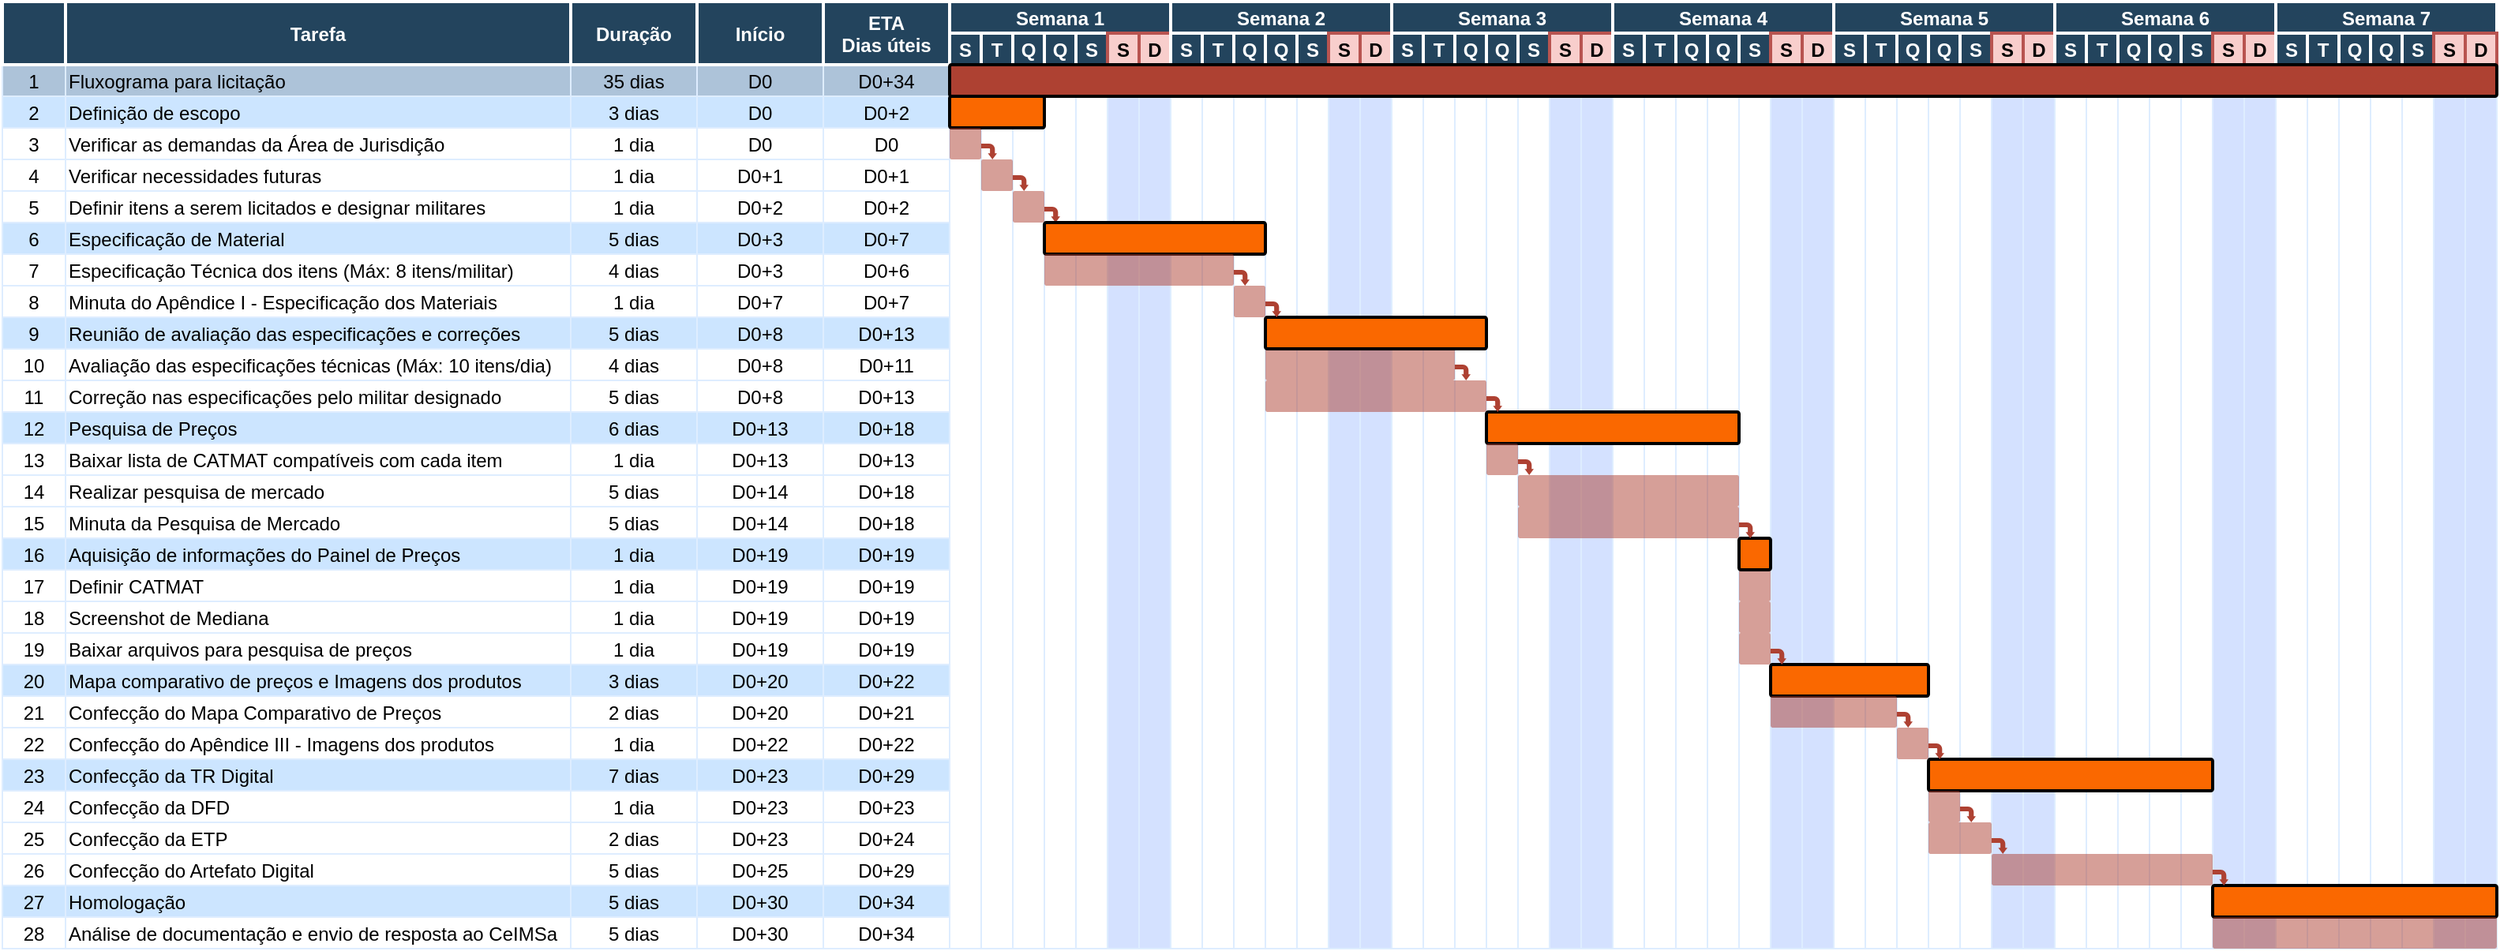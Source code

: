 <mxfile version="24.6.4" type="github">
  <diagram name="Page-1" id="8378b5f6-a2b2-b727-a746-972ab9d02e00">
    <mxGraphModel dx="954" dy="594" grid="1" gridSize="10" guides="1" tooltips="1" connect="0" arrows="1" fold="1" page="1" pageScale="1.5" pageWidth="1169" pageHeight="827" background="none" math="0" shadow="0">
      <root>
        <mxCell id="0" />
        <mxCell id="1" parent="0" />
        <mxCell id="63" value="1" style="strokeColor=#DEEDFF;fillColor=#ADC3D9" parent="1" vertex="1">
          <mxGeometry x="86.5" y="380" width="40" height="20" as="geometry" />
        </mxCell>
        <mxCell id="64" value="Fluxograma para licitação" style="align=left;strokeColor=#DEEDFF;fillColor=#ADC3D9" parent="1" vertex="1">
          <mxGeometry x="126.5" y="380" width="320" height="20" as="geometry" />
        </mxCell>
        <mxCell id="65" value="35 dias" style="strokeColor=#DEEDFF;fillColor=#ADC3D9" parent="1" vertex="1">
          <mxGeometry x="446.5" y="380" width="80.0" height="20" as="geometry" />
        </mxCell>
        <mxCell id="66" value="D0" style="strokeColor=#DEEDFF;fillColor=#ADC3D9" parent="1" vertex="1">
          <mxGeometry x="526.5" y="380" width="80.0" height="20" as="geometry" />
        </mxCell>
        <mxCell id="67" value="D0+34" style="strokeColor=#DEEDFF;fillColor=#ADC3D9" parent="1" vertex="1">
          <mxGeometry x="606.5" y="380.0" width="80.0" height="20" as="geometry" />
        </mxCell>
        <mxCell id="68" value="" style="strokeColor=#DEEDFF;rotation=0;" parent="1" vertex="1">
          <mxGeometry x="686.5" y="380.0" width="20" height="560" as="geometry" />
        </mxCell>
        <mxCell id="69" value="2" style="strokeColor=#DEEDFF;fillColor=#CCE5FF" parent="1" vertex="1">
          <mxGeometry x="86.5" y="400.0" width="40" height="20" as="geometry" />
        </mxCell>
        <mxCell id="70" value="Definição de escopo" style="align=left;strokeColor=#DEEDFF;fillColor=#CCE5FF" parent="1" vertex="1">
          <mxGeometry x="126.5" y="400.0" width="320.0" height="20" as="geometry" />
        </mxCell>
        <mxCell id="71" value="3 dias" style="strokeColor=#DEEDFF;fillColor=#CCE5FF" parent="1" vertex="1">
          <mxGeometry x="446.5" y="400.0" width="80.0" height="20" as="geometry" />
        </mxCell>
        <mxCell id="72" value="D0" style="strokeColor=#DEEDFF;fillColor=#CCE5FF" parent="1" vertex="1">
          <mxGeometry x="526.5" y="400.0" width="80.0" height="20" as="geometry" />
        </mxCell>
        <mxCell id="73" value="D0+2" style="strokeColor=#DEEDFF;fillColor=#CCE5FF" parent="1" vertex="1">
          <mxGeometry x="606.5" y="400.0" width="80.0" height="20" as="geometry" />
        </mxCell>
        <mxCell id="74" value="3" style="strokeColor=#DEEDFF" parent="1" vertex="1">
          <mxGeometry x="86.5" y="420.0" width="40" height="20" as="geometry" />
        </mxCell>
        <mxCell id="75" value="Verificar as demandas da Área de Jurisdição " style="align=left;strokeColor=#DEEDFF" parent="1" vertex="1">
          <mxGeometry x="126.5" y="420.0" width="320.0" height="20.0" as="geometry" />
        </mxCell>
        <mxCell id="76" value="1 dia" style="strokeColor=#DEEDFF" parent="1" vertex="1">
          <mxGeometry x="446.5" y="420.0" width="80.0" height="20" as="geometry" />
        </mxCell>
        <mxCell id="77" value="&#xa;D0&#xa;" style="strokeColor=#DEEDFF" parent="1" vertex="1">
          <mxGeometry x="526.5" y="420.0" width="80.0" height="20" as="geometry" />
        </mxCell>
        <mxCell id="78" value="D0" style="strokeColor=#DEEDFF" parent="1" vertex="1">
          <mxGeometry x="606.5" y="420" width="80.0" height="20" as="geometry" />
        </mxCell>
        <mxCell id="79" value="4" style="strokeColor=#DEEDFF" parent="1" vertex="1">
          <mxGeometry x="86.5" y="440.0" width="40" height="20" as="geometry" />
        </mxCell>
        <mxCell id="80" value="Verificar necessidades futuras" style="align=left;strokeColor=#DEEDFF" parent="1" vertex="1">
          <mxGeometry x="126.5" y="440.0" width="320" height="20" as="geometry" />
        </mxCell>
        <mxCell id="81" value="1 dia" style="strokeColor=#DEEDFF" parent="1" vertex="1">
          <mxGeometry x="446.5" y="440.0" width="80.0" height="20" as="geometry" />
        </mxCell>
        <mxCell id="82" value="D0+1" style="strokeColor=#DEEDFF" parent="1" vertex="1">
          <mxGeometry x="526.5" y="440.0" width="80.0" height="20" as="geometry" />
        </mxCell>
        <mxCell id="83" value="D0+1" style="strokeColor=#DEEDFF" parent="1" vertex="1">
          <mxGeometry x="606.5" y="440.0" width="80.0" height="20" as="geometry" />
        </mxCell>
        <mxCell id="84" value="5" style="strokeColor=#DEEDFF" parent="1" vertex="1">
          <mxGeometry x="86.5" y="460.0" width="40" height="20" as="geometry" />
        </mxCell>
        <mxCell id="85" value="Definir itens a serem licitados e designar militares" style="align=left;strokeColor=#DEEDFF" parent="1" vertex="1">
          <mxGeometry x="126.5" y="460.0" width="320.0" height="20" as="geometry" />
        </mxCell>
        <mxCell id="86" value="1 dia" style="strokeColor=#DEEDFF" parent="1" vertex="1">
          <mxGeometry x="446.5" y="460.0" width="80.0" height="20" as="geometry" />
        </mxCell>
        <mxCell id="87" value="D0+2" style="strokeColor=#DEEDFF" parent="1" vertex="1">
          <mxGeometry x="526.5" y="460.0" width="80.0" height="20" as="geometry" />
        </mxCell>
        <mxCell id="88" value="D0+2" style="strokeColor=#DEEDFF" parent="1" vertex="1">
          <mxGeometry x="606.5" y="460.0" width="80.0" height="20" as="geometry" />
        </mxCell>
        <mxCell id="89" value="6" style="strokeColor=#DEEDFF;fillColor=#CCE5FF;" parent="1" vertex="1">
          <mxGeometry x="86.5" y="480.0" width="40" height="20" as="geometry" />
        </mxCell>
        <mxCell id="90" value="Especificação de Material" style="align=left;strokeColor=#DEEDFF;fillColor=#CCE5FF;" parent="1" vertex="1">
          <mxGeometry x="126.5" y="480.0" width="320.0" height="20" as="geometry" />
        </mxCell>
        <mxCell id="91" value="5 dias" style="strokeColor=#DEEDFF;fillColor=#CCE5FF;" parent="1" vertex="1">
          <mxGeometry x="446.5" y="480.0" width="80.0" height="20" as="geometry" />
        </mxCell>
        <mxCell id="92" value="D0+3" style="strokeColor=#DEEDFF;fillColor=#CCE5FF;" parent="1" vertex="1">
          <mxGeometry x="526.5" y="480.0" width="80.0" height="20" as="geometry" />
        </mxCell>
        <mxCell id="93" value="D0+7" style="strokeColor=#DEEDFF;fillColor=#CCE5FF;" parent="1" vertex="1">
          <mxGeometry x="606.5" y="480.0" width="80.0" height="20" as="geometry" />
        </mxCell>
        <mxCell id="94" value="7" style="strokeColor=#DEEDFF" parent="1" vertex="1">
          <mxGeometry x="86.5" y="500.0" width="40" height="20" as="geometry" />
        </mxCell>
        <mxCell id="95" value="Especificação Técnica dos itens (Máx: 8 itens/militar)" style="align=left;strokeColor=#DEEDFF" parent="1" vertex="1">
          <mxGeometry x="126.5" y="500.0" width="320.0" height="20" as="geometry" />
        </mxCell>
        <mxCell id="96" value="4 dias" style="strokeColor=#DEEDFF" parent="1" vertex="1">
          <mxGeometry x="446.5" y="500.0" width="80.0" height="20" as="geometry" />
        </mxCell>
        <mxCell id="97" value="D0+3" style="strokeColor=#DEEDFF" parent="1" vertex="1">
          <mxGeometry x="526.5" y="500.0" width="80.0" height="20" as="geometry" />
        </mxCell>
        <mxCell id="98" value="D0+6" style="strokeColor=#DEEDFF" parent="1" vertex="1">
          <mxGeometry x="606.5" y="500.0" width="80.0" height="20" as="geometry" />
        </mxCell>
        <mxCell id="99" value="8" style="strokeColor=#DEEDFF" parent="1" vertex="1">
          <mxGeometry x="86.5" y="520.0" width="40" height="20" as="geometry" />
        </mxCell>
        <mxCell id="100" value="Minuta do Apêndice I - Especificação dos Materiais" style="align=left;strokeColor=#DEEDFF" parent="1" vertex="1">
          <mxGeometry x="126.5" y="520.0" width="320.0" height="20" as="geometry" />
        </mxCell>
        <mxCell id="101" value="1 dia" style="strokeColor=#DEEDFF" parent="1" vertex="1">
          <mxGeometry x="446.5" y="520.0" width="80.0" height="20" as="geometry" />
        </mxCell>
        <mxCell id="102" value="D0+7" style="strokeColor=#DEEDFF" parent="1" vertex="1">
          <mxGeometry x="526.5" y="520.0" width="80.0" height="20" as="geometry" />
        </mxCell>
        <mxCell id="103" value="D0+7" style="strokeColor=#DEEDFF" parent="1" vertex="1">
          <mxGeometry x="606.5" y="520.0" width="80.0" height="20" as="geometry" />
        </mxCell>
        <mxCell id="104" value="9" style="strokeColor=#DEEDFF;fillColor=#CCE5FF" parent="1" vertex="1">
          <mxGeometry x="86.5" y="540.0" width="40" height="20" as="geometry" />
        </mxCell>
        <mxCell id="105" value="Reunião de avaliação das especificações e correções" style="align=left;strokeColor=#DEEDFF;fillColor=#CCE5FF" parent="1" vertex="1">
          <mxGeometry x="126.5" y="540.0" width="320.0" height="20.0" as="geometry" />
        </mxCell>
        <mxCell id="106" value="5 dias" style="strokeColor=#DEEDFF;fillColor=#CCE5FF" parent="1" vertex="1">
          <mxGeometry x="446.5" y="540.0" width="80.0" height="20" as="geometry" />
        </mxCell>
        <mxCell id="107" value="D0+8" style="strokeColor=#DEEDFF;fillColor=#CCE5FF" parent="1" vertex="1">
          <mxGeometry x="526.5" y="540.0" width="80.0" height="20" as="geometry" />
        </mxCell>
        <mxCell id="108" value="D0+13" style="strokeColor=#DEEDFF;fillColor=#CCE5FF" parent="1" vertex="1">
          <mxGeometry x="606.5" y="540.0" width="80.0" height="20" as="geometry" />
        </mxCell>
        <mxCell id="109" value="10" style="strokeColor=#DEEDFF" parent="1" vertex="1">
          <mxGeometry x="86.5" y="560.0" width="40" height="20" as="geometry" />
        </mxCell>
        <mxCell id="110" value="Avaliação das especificações técnicas (Máx: 10 itens/dia)" style="align=left;strokeColor=#DEEDFF" parent="1" vertex="1">
          <mxGeometry x="126.5" y="560.0" width="320.0" height="20" as="geometry" />
        </mxCell>
        <mxCell id="111" value="4 dias" style="strokeColor=#DEEDFF" parent="1" vertex="1">
          <mxGeometry x="446.5" y="560.0" width="80.0" height="20" as="geometry" />
        </mxCell>
        <mxCell id="112" value="D0+8" style="strokeColor=#DEEDFF" parent="1" vertex="1">
          <mxGeometry x="526.5" y="560.0" width="80.0" height="20" as="geometry" />
        </mxCell>
        <mxCell id="113" value="D0+11" style="strokeColor=#DEEDFF" parent="1" vertex="1">
          <mxGeometry x="606.5" y="560.0" width="80.0" height="20" as="geometry" />
        </mxCell>
        <mxCell id="114" value="11" style="strokeColor=#DEEDFF" parent="1" vertex="1">
          <mxGeometry x="86.5" y="580.0" width="40" height="20" as="geometry" />
        </mxCell>
        <mxCell id="115" value="Correção nas especificações pelo militar designado" style="align=left;strokeColor=#DEEDFF" parent="1" vertex="1">
          <mxGeometry x="126.5" y="580.0" width="320.0" height="20" as="geometry" />
        </mxCell>
        <mxCell id="116" value="5 dias" style="strokeColor=#DEEDFF" parent="1" vertex="1">
          <mxGeometry x="446.5" y="580.0" width="80.0" height="20" as="geometry" />
        </mxCell>
        <mxCell id="117" value="D0+8" style="strokeColor=#DEEDFF" parent="1" vertex="1">
          <mxGeometry x="526.5" y="580.0" width="80.0" height="20" as="geometry" />
        </mxCell>
        <mxCell id="118" value="D0+13" style="strokeColor=#DEEDFF" parent="1" vertex="1">
          <mxGeometry x="606.5" y="580.0" width="80.0" height="20" as="geometry" />
        </mxCell>
        <mxCell id="119" value="12" style="strokeColor=#DEEDFF;fillColor=#CCE5FF;" parent="1" vertex="1">
          <mxGeometry x="86.5" y="600.0" width="40" height="20" as="geometry" />
        </mxCell>
        <mxCell id="120" value="Pesquisa de Preços" style="align=left;strokeColor=#DEEDFF;fillColor=#CCE5FF;" parent="1" vertex="1">
          <mxGeometry x="126.5" y="600.0" width="320" height="20" as="geometry" />
        </mxCell>
        <mxCell id="121" value="6 dias" style="strokeColor=#DEEDFF;fillColor=#CCE5FF;" parent="1" vertex="1">
          <mxGeometry x="446.5" y="600.0" width="80.0" height="20" as="geometry" />
        </mxCell>
        <mxCell id="122" value="D0+13" style="strokeColor=#DEEDFF;fillColor=#CCE5FF;" parent="1" vertex="1">
          <mxGeometry x="526.5" y="600.0" width="80.0" height="20" as="geometry" />
        </mxCell>
        <mxCell id="123" value="D0+18" style="strokeColor=#DEEDFF;fillColor=#CCE5FF;" parent="1" vertex="1">
          <mxGeometry x="606.5" y="600.0" width="80.0" height="20" as="geometry" />
        </mxCell>
        <mxCell id="124" value="13" style="strokeColor=#DEEDFF" parent="1" vertex="1">
          <mxGeometry x="86.5" y="620.0" width="40" height="20" as="geometry" />
        </mxCell>
        <mxCell id="125" value="Baixar lista de CATMAT compatíveis com cada item" style="align=left;strokeColor=#DEEDFF" parent="1" vertex="1">
          <mxGeometry x="126.5" y="620.0" width="320" height="20" as="geometry" />
        </mxCell>
        <mxCell id="126" value="1 dia" style="strokeColor=#DEEDFF" parent="1" vertex="1">
          <mxGeometry x="446.5" y="620.0" width="80.0" height="20" as="geometry" />
        </mxCell>
        <mxCell id="127" value="D0+13" style="strokeColor=#DEEDFF" parent="1" vertex="1">
          <mxGeometry x="526.5" y="620.0" width="80.0" height="20" as="geometry" />
        </mxCell>
        <mxCell id="128" value="D0+13" style="strokeColor=#DEEDFF" parent="1" vertex="1">
          <mxGeometry x="606.5" y="620.0" width="80.0" height="20" as="geometry" />
        </mxCell>
        <mxCell id="129" value="14" style="strokeColor=#DEEDFF" parent="1" vertex="1">
          <mxGeometry x="86.5" y="640.0" width="40" height="20" as="geometry" />
        </mxCell>
        <mxCell id="130" value="Realizar pesquisa de mercado" style="align=left;strokeColor=#DEEDFF" parent="1" vertex="1">
          <mxGeometry x="126.5" y="640.0" width="320.0" height="20" as="geometry" />
        </mxCell>
        <mxCell id="131" value="5 dias" style="strokeColor=#DEEDFF" parent="1" vertex="1">
          <mxGeometry x="446.5" y="640.0" width="80.0" height="20" as="geometry" />
        </mxCell>
        <mxCell id="132" value="D0+14" style="strokeColor=#DEEDFF" parent="1" vertex="1">
          <mxGeometry x="526.5" y="640.0" width="80.0" height="20" as="geometry" />
        </mxCell>
        <mxCell id="133" value="D0+18" style="strokeColor=#DEEDFF" parent="1" vertex="1">
          <mxGeometry x="606.5" y="640.0" width="80.0" height="20" as="geometry" />
        </mxCell>
        <mxCell id="134" value="15" style="strokeColor=#DEEDFF;fillColor=#FFFFFF" parent="1" vertex="1">
          <mxGeometry x="86.5" y="660.0" width="40" height="20" as="geometry" />
        </mxCell>
        <mxCell id="135" value="Minuta da Pesquisa de Mercado" style="align=left;strokeColor=#DEEDFF;fillColor=#FFFFFF" parent="1" vertex="1">
          <mxGeometry x="126.5" y="660.0" width="320.0" height="20" as="geometry" />
        </mxCell>
        <mxCell id="136" value="5 dias" style="strokeColor=#DEEDFF;fillColor=#FFFFFF" parent="1" vertex="1">
          <mxGeometry x="446.5" y="660.0" width="80.0" height="20" as="geometry" />
        </mxCell>
        <mxCell id="137" value="D0+14" style="strokeColor=#DEEDFF;fillColor=#FFFFFF" parent="1" vertex="1">
          <mxGeometry x="526.5" y="660.0" width="80.0" height="20" as="geometry" />
        </mxCell>
        <mxCell id="138" value="D0+18" style="strokeColor=#DEEDFF;fillColor=#FFFFFF" parent="1" vertex="1">
          <mxGeometry x="606.5" y="660.0" width="80.0" height="20" as="geometry" />
        </mxCell>
        <mxCell id="139" value="16" style="strokeColor=#DEEDFF;fillColor=#CCE5FF" parent="1" vertex="1">
          <mxGeometry x="86.5" y="680.0" width="40" height="20" as="geometry" />
        </mxCell>
        <mxCell id="140" value="Aquisição de informações do Painel de Preços" style="align=left;strokeColor=#DEEDFF;fillColor=#CCE5FF" parent="1" vertex="1">
          <mxGeometry x="126.5" y="680.0" width="320.0" height="20" as="geometry" />
        </mxCell>
        <mxCell id="141" value="1 dia" style="strokeColor=#DEEDFF;fillColor=#CCE5FF" parent="1" vertex="1">
          <mxGeometry x="446.5" y="680.0" width="80.0" height="20" as="geometry" />
        </mxCell>
        <mxCell id="142" value="D0+19" style="strokeColor=#DEEDFF;fillColor=#CCE5FF" parent="1" vertex="1">
          <mxGeometry x="526.5" y="680.0" width="80.0" height="20" as="geometry" />
        </mxCell>
        <mxCell id="143" value="D0+19" style="strokeColor=#DEEDFF;fillColor=#CCE5FF" parent="1" vertex="1">
          <mxGeometry x="606.5" y="680.0" width="80.0" height="20" as="geometry" />
        </mxCell>
        <mxCell id="144" value="17" style="strokeColor=#DEEDFF" parent="1" vertex="1">
          <mxGeometry x="86.5" y="700.0" width="40" height="20" as="geometry" />
        </mxCell>
        <mxCell id="145" value="Definir CATMAT" style="align=left;strokeColor=#DEEDFF" parent="1" vertex="1">
          <mxGeometry x="126.5" y="700.0" width="320.0" height="20" as="geometry" />
        </mxCell>
        <mxCell id="146" value="1 dia" style="strokeColor=#DEEDFF" parent="1" vertex="1">
          <mxGeometry x="446.5" y="700.0" width="80.0" height="20" as="geometry" />
        </mxCell>
        <mxCell id="147" value="D0+19" style="strokeColor=#DEEDFF" parent="1" vertex="1">
          <mxGeometry x="526.5" y="700.0" width="80.0" height="20" as="geometry" />
        </mxCell>
        <mxCell id="148" value="D0+19" style="strokeColor=#DEEDFF" parent="1" vertex="1">
          <mxGeometry x="606.5" y="700.0" width="80.0" height="20" as="geometry" />
        </mxCell>
        <mxCell id="149" value="18" style="strokeColor=#DEEDFF" parent="1" vertex="1">
          <mxGeometry x="86.5" y="720.0" width="40" height="20" as="geometry" />
        </mxCell>
        <mxCell id="150" value="Screenshot de Mediana" style="align=left;strokeColor=#DEEDFF" parent="1" vertex="1">
          <mxGeometry x="126.5" y="720.0" width="320.0" height="20" as="geometry" />
        </mxCell>
        <mxCell id="151" value="1 dia" style="strokeColor=#DEEDFF" parent="1" vertex="1">
          <mxGeometry x="446.5" y="720.0" width="80.0" height="20" as="geometry" />
        </mxCell>
        <mxCell id="152" value="D0+19" style="strokeColor=#DEEDFF" parent="1" vertex="1">
          <mxGeometry x="526.5" y="720.0" width="80.0" height="20" as="geometry" />
        </mxCell>
        <mxCell id="153" value="D0+19" style="strokeColor=#DEEDFF" parent="1" vertex="1">
          <mxGeometry x="606.5" y="720.0" width="80.0" height="20" as="geometry" />
        </mxCell>
        <mxCell id="154" value="19" style="strokeColor=#DEEDFF" parent="1" vertex="1">
          <mxGeometry x="86.5" y="740.0" width="40" height="20" as="geometry" />
        </mxCell>
        <mxCell id="155" value="Baixar arquivos para pesquisa de preços" style="align=left;strokeColor=#DEEDFF" parent="1" vertex="1">
          <mxGeometry x="126.5" y="740.0" width="320.0" height="20" as="geometry" />
        </mxCell>
        <mxCell id="156" value="1 dia" style="strokeColor=#DEEDFF" parent="1" vertex="1">
          <mxGeometry x="446.5" y="740.0" width="80.0" height="20" as="geometry" />
        </mxCell>
        <mxCell id="157" value="D0+19" style="strokeColor=#DEEDFF" parent="1" vertex="1">
          <mxGeometry x="526.5" y="740.0" width="80.0" height="20" as="geometry" />
        </mxCell>
        <mxCell id="158" value="D0+19" style="strokeColor=#DEEDFF" parent="1" vertex="1">
          <mxGeometry x="606.5" y="740.0" width="80.0" height="20" as="geometry" />
        </mxCell>
        <mxCell id="159" value="20" style="strokeColor=#DEEDFF;fillColor=#CCE5FF;" parent="1" vertex="1">
          <mxGeometry x="86.5" y="760.0" width="40" height="20" as="geometry" />
        </mxCell>
        <mxCell id="160" value="Mapa comparativo de preços e Imagens dos produtos " style="align=left;strokeColor=#DEEDFF;fillColor=#CCE5FF;" parent="1" vertex="1">
          <mxGeometry x="126.5" y="760.0" width="320.0" height="20" as="geometry" />
        </mxCell>
        <mxCell id="161" value="3 dias" style="strokeColor=#DEEDFF;fillColor=#CCE5FF;" parent="1" vertex="1">
          <mxGeometry x="446.5" y="760.0" width="80.0" height="20" as="geometry" />
        </mxCell>
        <mxCell id="162" value="D0+20" style="strokeColor=#DEEDFF;fillColor=#CCE5FF;" parent="1" vertex="1">
          <mxGeometry x="526.5" y="760.0" width="80.0" height="20" as="geometry" />
        </mxCell>
        <mxCell id="163" value="D0+22" style="strokeColor=#DEEDFF;fillColor=#CCE5FF;" parent="1" vertex="1">
          <mxGeometry x="606.5" y="760.0" width="80.0" height="20" as="geometry" />
        </mxCell>
        <mxCell id="164" value="21" style="strokeColor=#DEEDFF" parent="1" vertex="1">
          <mxGeometry x="86.5" y="780.0" width="40" height="20" as="geometry" />
        </mxCell>
        <mxCell id="165" value="Confecção do Mapa Comparativo de Preços" style="align=left;strokeColor=#DEEDFF" parent="1" vertex="1">
          <mxGeometry x="126.5" y="780.0" width="320.0" height="20" as="geometry" />
        </mxCell>
        <mxCell id="166" value="2 dias" style="strokeColor=#DEEDFF" parent="1" vertex="1">
          <mxGeometry x="446.5" y="780.0" width="80.0" height="20" as="geometry" />
        </mxCell>
        <mxCell id="167" value="D0+20" style="strokeColor=#DEEDFF" parent="1" vertex="1">
          <mxGeometry x="526.5" y="780.0" width="80.0" height="20" as="geometry" />
        </mxCell>
        <mxCell id="168" value="D0+21" style="strokeColor=#DEEDFF" parent="1" vertex="1">
          <mxGeometry x="606.5" y="780.0" width="80.0" height="20" as="geometry" />
        </mxCell>
        <mxCell id="169" value="22" style="strokeColor=#DEEDFF" parent="1" vertex="1">
          <mxGeometry x="86.5" y="800.0" width="40" height="20" as="geometry" />
        </mxCell>
        <mxCell id="170" value="Confecção do Apêndice III - Imagens dos produtos" style="align=left;strokeColor=#DEEDFF" parent="1" vertex="1">
          <mxGeometry x="126.5" y="800.0" width="320.0" height="20" as="geometry" />
        </mxCell>
        <mxCell id="171" value="1 dia" style="strokeColor=#DEEDFF" parent="1" vertex="1">
          <mxGeometry x="446.5" y="800.0" width="80.0" height="20" as="geometry" />
        </mxCell>
        <mxCell id="172" value="D0+22" style="strokeColor=#DEEDFF" parent="1" vertex="1">
          <mxGeometry x="526.5" y="800.0" width="80.0" height="20" as="geometry" />
        </mxCell>
        <mxCell id="173" value="D0+22" style="strokeColor=#DEEDFF" parent="1" vertex="1">
          <mxGeometry x="606.5" y="800.0" width="80.0" height="20" as="geometry" />
        </mxCell>
        <mxCell id="174" value="23" style="strokeColor=#DEEDFF;fillColor=#CCE5FF;" parent="1" vertex="1">
          <mxGeometry x="86.5" y="820.0" width="40" height="20" as="geometry" />
        </mxCell>
        <mxCell id="175" value="Confecção da TR Digital" style="align=left;strokeColor=#DEEDFF;fillColor=#CCE5FF;" parent="1" vertex="1">
          <mxGeometry x="126.5" y="820.0" width="320.0" height="20" as="geometry" />
        </mxCell>
        <mxCell id="176" value="7 dias" style="strokeColor=#DEEDFF;fillColor=#CCE5FF;" parent="1" vertex="1">
          <mxGeometry x="446.5" y="820.0" width="80.0" height="20" as="geometry" />
        </mxCell>
        <mxCell id="177" value="D0+23" style="strokeColor=#DEEDFF;fillColor=#CCE5FF;" parent="1" vertex="1">
          <mxGeometry x="526.5" y="820.0" width="80.0" height="20" as="geometry" />
        </mxCell>
        <mxCell id="178" value="D0+29" style="strokeColor=#DEEDFF;fillColor=#CCE5FF;" parent="1" vertex="1">
          <mxGeometry x="606.5" y="820.0" width="80.0" height="20" as="geometry" />
        </mxCell>
        <mxCell id="179" value="24" style="strokeColor=#DEEDFF" parent="1" vertex="1">
          <mxGeometry x="86.5" y="840.0" width="40" height="20" as="geometry" />
        </mxCell>
        <mxCell id="180" value="Confecção da DFD" style="align=left;strokeColor=#DEEDFF" parent="1" vertex="1">
          <mxGeometry x="126.5" y="840.0" width="320.0" height="20" as="geometry" />
        </mxCell>
        <mxCell id="181" value="1 dia" style="strokeColor=#DEEDFF" parent="1" vertex="1">
          <mxGeometry x="446.5" y="840.0" width="80.0" height="20" as="geometry" />
        </mxCell>
        <mxCell id="182" value="D0+23" style="strokeColor=#DEEDFF" parent="1" vertex="1">
          <mxGeometry x="526.5" y="840.0" width="80.0" height="20" as="geometry" />
        </mxCell>
        <mxCell id="183" value="D0+23" style="strokeColor=#DEEDFF" parent="1" vertex="1">
          <mxGeometry x="606.5" y="840.0" width="80.0" height="20" as="geometry" />
        </mxCell>
        <mxCell id="184" value="25" style="strokeColor=#DEEDFF" parent="1" vertex="1">
          <mxGeometry x="86.5" y="860.0" width="40" height="20" as="geometry" />
        </mxCell>
        <mxCell id="185" value="Confecção da ETP" style="align=left;strokeColor=#DEEDFF" parent="1" vertex="1">
          <mxGeometry x="126.5" y="860.0" width="320.0" height="20" as="geometry" />
        </mxCell>
        <mxCell id="186" value="2 dias" style="strokeColor=#DEEDFF" parent="1" vertex="1">
          <mxGeometry x="446.5" y="860.0" width="80.0" height="20" as="geometry" />
        </mxCell>
        <mxCell id="187" value="D0+23" style="strokeColor=#DEEDFF" parent="1" vertex="1">
          <mxGeometry x="526.5" y="860.0" width="80.0" height="20" as="geometry" />
        </mxCell>
        <mxCell id="188" value="D0+24" style="strokeColor=#DEEDFF" parent="1" vertex="1">
          <mxGeometry x="606.5" y="860.0" width="80.0" height="20" as="geometry" />
        </mxCell>
        <mxCell id="189" value="26" style="strokeColor=#DEEDFF" parent="1" vertex="1">
          <mxGeometry x="86.5" y="880.0" width="40" height="20" as="geometry" />
        </mxCell>
        <mxCell id="190" value="Confecção do Artefato Digital" style="align=left;strokeColor=#DEEDFF" parent="1" vertex="1">
          <mxGeometry x="126.5" y="880.0" width="320.0" height="20" as="geometry" />
        </mxCell>
        <mxCell id="191" value="5 dias" style="strokeColor=#DEEDFF" parent="1" vertex="1">
          <mxGeometry x="446.5" y="880.0" width="80.0" height="20" as="geometry" />
        </mxCell>
        <mxCell id="192" value="D0+25" style="strokeColor=#DEEDFF" parent="1" vertex="1">
          <mxGeometry x="526.5" y="880.0" width="80.0" height="20" as="geometry" />
        </mxCell>
        <mxCell id="193" value="D0+29" style="strokeColor=#DEEDFF" parent="1" vertex="1">
          <mxGeometry x="606.5" y="880.0" width="80.0" height="20" as="geometry" />
        </mxCell>
        <mxCell id="194" value="" style="strokeColor=#DEEDFF;rotation=0;" parent="1" vertex="1">
          <mxGeometry x="706.5" y="380.0" width="20" height="560" as="geometry" />
        </mxCell>
        <mxCell id="195" value="" style="strokeColor=#DEEDFF;rotation=0;" parent="1" vertex="1">
          <mxGeometry x="726.5" y="380.0" width="20" height="560" as="geometry" />
        </mxCell>
        <mxCell id="196" value="" style="strokeColor=#DEEDFF;rotation=0;" parent="1" vertex="1">
          <mxGeometry x="746.5" y="380.0" width="20" height="560" as="geometry" />
        </mxCell>
        <mxCell id="197" value="" style="strokeColor=#DEEDFF;rotation=0;" parent="1" vertex="1">
          <mxGeometry x="766.5" y="380.0" width="20" height="560" as="geometry" />
        </mxCell>
        <mxCell id="198" value="" style="strokeColor=#DEEDFF;fillColor=#D4E1FF;rotation=0;" parent="1" vertex="1">
          <mxGeometry x="786.5" y="380.0" width="20" height="560" as="geometry" />
        </mxCell>
        <mxCell id="199" value="" style="strokeColor=#DEEDFF;fillColor=#D4E1FF;rotation=0;" parent="1" vertex="1">
          <mxGeometry x="806.5" y="380.0" width="20" height="560" as="geometry" />
        </mxCell>
        <mxCell id="200" value="" style="strokeColor=#DEEDFF;rotation=0;" parent="1" vertex="1">
          <mxGeometry x="826.5" y="380.0" width="20" height="560" as="geometry" />
        </mxCell>
        <mxCell id="201" value="" style="strokeColor=#DEEDFF;rotation=0;" parent="1" vertex="1">
          <mxGeometry x="846.5" y="380.0" width="20" height="560" as="geometry" />
        </mxCell>
        <mxCell id="202" value="" style="strokeColor=#DEEDFF;rotation=0;" parent="1" vertex="1">
          <mxGeometry x="866.5" y="380.0" width="20" height="560" as="geometry" />
        </mxCell>
        <mxCell id="203" value="" style="strokeColor=#DEEDFF;rotation=0;" parent="1" vertex="1">
          <mxGeometry x="886.5" y="380.0" width="20" height="560" as="geometry" />
        </mxCell>
        <mxCell id="204" value="" style="strokeColor=#DEEDFF;rotation=0;" parent="1" vertex="1">
          <mxGeometry x="906.5" y="380.0" width="20" height="560" as="geometry" />
        </mxCell>
        <mxCell id="205" value="" style="strokeColor=#DEEDFF;fillColor=#D4E1FF;rotation=0;" parent="1" vertex="1">
          <mxGeometry x="926.5" y="380.0" width="20" height="560" as="geometry" />
        </mxCell>
        <mxCell id="206" value="" style="strokeColor=#DEEDFF;fillColor=#D4E1FF;rotation=0;" parent="1" vertex="1">
          <mxGeometry x="946.5" y="380.0" width="20" height="560" as="geometry" />
        </mxCell>
        <mxCell id="207" value="" style="strokeColor=#DEEDFF;rotation=0;" parent="1" vertex="1">
          <mxGeometry x="966.5" y="380.0" width="20" height="560" as="geometry" />
        </mxCell>
        <mxCell id="208" value="" style="strokeColor=#DEEDFF;rotation=0;" parent="1" vertex="1">
          <mxGeometry x="986.5" y="380.0" width="20" height="560" as="geometry" />
        </mxCell>
        <mxCell id="209" value="" style="strokeColor=#DEEDFF;rotation=0;" parent="1" vertex="1">
          <mxGeometry x="1006.5" y="380.0" width="20" height="560" as="geometry" />
        </mxCell>
        <mxCell id="210" value="" style="strokeColor=#DEEDFF;rotation=0;" parent="1" vertex="1">
          <mxGeometry x="1026.5" y="380.0" width="20" height="560" as="geometry" />
        </mxCell>
        <mxCell id="211" value="" style="strokeColor=#DEEDFF;rotation=0;" parent="1" vertex="1">
          <mxGeometry x="1046.5" y="380.0" width="20" height="560" as="geometry" />
        </mxCell>
        <mxCell id="212" value="" style="strokeColor=#DEEDFF;fillColor=#D4E1FF;rotation=0;" parent="1" vertex="1">
          <mxGeometry x="1066.5" y="380.0" width="20" height="560" as="geometry" />
        </mxCell>
        <mxCell id="213" value="" style="strokeColor=#DEEDFF;fillColor=#D4E1FF;rotation=0;" parent="1" vertex="1">
          <mxGeometry x="1086.5" y="380.0" width="20" height="560" as="geometry" />
        </mxCell>
        <mxCell id="214" value="" style="strokeColor=#DEEDFF;rotation=0;" parent="1" vertex="1">
          <mxGeometry x="1106.5" y="380.0" width="20" height="560" as="geometry" />
        </mxCell>
        <mxCell id="215" value="" style="strokeColor=#DEEDFF;rotation=0;" parent="1" vertex="1">
          <mxGeometry x="1126.5" y="380.0" width="20" height="560" as="geometry" />
        </mxCell>
        <mxCell id="216" value="" style="strokeColor=#DEEDFF;rotation=0;" parent="1" vertex="1">
          <mxGeometry x="1146.5" y="380.0" width="20" height="560" as="geometry" />
        </mxCell>
        <mxCell id="217" value="" style="strokeColor=#DEEDFF;rotation=0;" parent="1" vertex="1">
          <mxGeometry x="1166.5" y="380.0" width="20" height="560" as="geometry" />
        </mxCell>
        <mxCell id="218" value="" style="strokeColor=#DEEDFF;rotation=0;" parent="1" vertex="1">
          <mxGeometry x="1186.5" y="380.0" width="20" height="560" as="geometry" />
        </mxCell>
        <mxCell id="219" value="" style="strokeColor=#DEEDFF;fillColor=#D4E1FF;rotation=0;" parent="1" vertex="1">
          <mxGeometry x="1206.5" y="380.0" width="20" height="560" as="geometry" />
        </mxCell>
        <mxCell id="220" value="" style="strokeColor=#DEEDFF;fillColor=#D4E1FF;rotation=0;" parent="1" vertex="1">
          <mxGeometry x="1226.5" y="380.0" width="20" height="560" as="geometry" />
        </mxCell>
        <mxCell id="221" value="" style="strokeColor=#DEEDFF;rotation=0;" parent="1" vertex="1">
          <mxGeometry x="1246.5" y="380.0" width="20" height="560" as="geometry" />
        </mxCell>
        <mxCell id="222" value="" style="strokeColor=#DEEDFF;rotation=0;" parent="1" vertex="1">
          <mxGeometry x="1266.5" y="380.0" width="20" height="560" as="geometry" />
        </mxCell>
        <mxCell id="223" value="" style="strokeColor=#DEEDFF;rotation=0;" parent="1" vertex="1">
          <mxGeometry x="1286.5" y="380.0" width="20" height="560" as="geometry" />
        </mxCell>
        <mxCell id="224" value="" style="strokeColor=#DEEDFF;rotation=0;" parent="1" vertex="1">
          <mxGeometry x="1306.5" y="380.0" width="20" height="560" as="geometry" />
        </mxCell>
        <mxCell id="225" value="" style="strokeColor=#DEEDFF;rotation=0;" parent="1" vertex="1">
          <mxGeometry x="1326.5" y="380.0" width="20" height="560" as="geometry" />
        </mxCell>
        <mxCell id="226" value="" style="strokeColor=#DEEDFF;fillColor=#D4E1FF;rotation=0;" parent="1" vertex="1">
          <mxGeometry x="1346.5" y="380.0" width="20" height="560" as="geometry" />
        </mxCell>
        <mxCell id="227" value="" style="strokeColor=#DEEDFF;fillColor=#D4E1FF;rotation=0;" parent="1" vertex="1">
          <mxGeometry x="1366.5" y="380.0" width="20" height="560" as="geometry" />
        </mxCell>
        <mxCell id="228" value="" style="strokeColor=#DEEDFF;rotation=0;" parent="1" vertex="1">
          <mxGeometry x="1386.5" y="380.0" width="20" height="560" as="geometry" />
        </mxCell>
        <mxCell id="229" value="" style="strokeColor=#DEEDFF;rotation=0;" parent="1" vertex="1">
          <mxGeometry x="1406.5" y="380.0" width="20" height="560" as="geometry" />
        </mxCell>
        <mxCell id="230" value="" style="strokeColor=#DEEDFF;rotation=0;" parent="1" vertex="1">
          <mxGeometry x="1426.5" y="380.0" width="20" height="560" as="geometry" />
        </mxCell>
        <mxCell id="231" value="" style="strokeColor=#DEEDFF;rotation=0;" parent="1" vertex="1">
          <mxGeometry x="1446.5" y="380.0" width="20" height="560" as="geometry" />
        </mxCell>
        <mxCell id="232" value="" style="strokeColor=#DEEDFF;rotation=0;" parent="1" vertex="1">
          <mxGeometry x="1466.5" y="380.0" width="20" height="560" as="geometry" />
        </mxCell>
        <mxCell id="233" value="" style="strokeColor=#DEEDFF;fillColor=#D4E1FF;rotation=0;" parent="1" vertex="1">
          <mxGeometry x="1486.5" y="380.0" width="20" height="560" as="geometry" />
        </mxCell>
        <mxCell id="234" value="" style="strokeColor=#DEEDFF;fillColor=#D4E1FF;rotation=0;" parent="1" vertex="1">
          <mxGeometry x="1506.5" y="380.0" width="20" height="560" as="geometry" />
        </mxCell>
        <mxCell id="235" value="" style="strokeColor=#DEEDFF;rotation=0;" parent="1" vertex="1">
          <mxGeometry x="1526.5" y="380.0" width="20" height="560" as="geometry" />
        </mxCell>
        <mxCell id="236" value="" style="strokeColor=#DEEDFF;rotation=0;" parent="1" vertex="1">
          <mxGeometry x="1546.5" y="380.0" width="20" height="560" as="geometry" />
        </mxCell>
        <mxCell id="237" value="" style="strokeColor=#DEEDFF;rotation=0;" parent="1" vertex="1">
          <mxGeometry x="1566.5" y="380.0" width="20" height="560" as="geometry" />
        </mxCell>
        <mxCell id="238" value="" style="strokeColor=#DEEDFF;rotation=0;" parent="1" vertex="1">
          <mxGeometry x="1586.5" y="380.0" width="20" height="560" as="geometry" />
        </mxCell>
        <mxCell id="239" value="" style="strokeColor=#DEEDFF;rotation=0;" parent="1" vertex="1">
          <mxGeometry x="1606.5" y="380.0" width="20" height="560" as="geometry" />
        </mxCell>
        <mxCell id="240" value="" style="strokeColor=#DEEDFF;fillColor=#D4E1FF;rotation=0;" parent="1" vertex="1">
          <mxGeometry x="1626.5" y="380.0" width="20" height="560" as="geometry" />
        </mxCell>
        <mxCell id="241" value="" style="strokeColor=#DEEDFF;fillColor=#D4E1FF;rotation=0;" parent="1" vertex="1">
          <mxGeometry x="1646.5" y="380.0" width="20" height="560" as="geometry" />
        </mxCell>
        <mxCell id="2" value="Tarefa" style="fillColor=#23445D;strokeColor=#FFFFFF;strokeWidth=2;fontColor=#FFFFFF;fontStyle=1" parent="1" vertex="1">
          <mxGeometry x="126.5" y="340" width="320" height="40" as="geometry" />
        </mxCell>
        <mxCell id="3" value="" style="fillColor=#23445D;strokeColor=#FFFFFF;strokeWidth=2;fontColor=#FFFFFF;fontStyle=1" parent="1" vertex="1">
          <mxGeometry x="86.5" y="340" width="40" height="40" as="geometry" />
        </mxCell>
        <mxCell id="4" value="Semana 1" style="fillColor=#23445D;strokeColor=#FFFFFF;strokeWidth=2;fontColor=#FFFFFF;fontStyle=1" parent="1" vertex="1">
          <mxGeometry x="686.5" y="340.0" width="140" height="20" as="geometry" />
        </mxCell>
        <mxCell id="5" value="S" style="fillColor=#23445D;strokeColor=#FFFFFF;strokeWidth=2;fontColor=#FFFFFF;fontStyle=1" parent="1" vertex="1">
          <mxGeometry x="686.5" y="360.0" width="20" height="20" as="geometry" />
        </mxCell>
        <mxCell id="6" value="T" style="fillColor=#23445D;strokeColor=#FFFFFF;strokeWidth=2;fontColor=#FFFFFF;fontStyle=1" parent="1" vertex="1">
          <mxGeometry x="706.5" y="360.0" width="20" height="20" as="geometry" />
        </mxCell>
        <mxCell id="7" value="Q" style="fillColor=#23445D;strokeColor=#FFFFFF;strokeWidth=2;fontColor=#FFFFFF;fontStyle=1" parent="1" vertex="1">
          <mxGeometry x="726.5" y="360.0" width="20" height="20" as="geometry" />
        </mxCell>
        <mxCell id="8" value="Q" style="fillColor=#23445D;strokeColor=#FFFFFF;strokeWidth=2;fontColor=#FFFFFF;fontStyle=1" parent="1" vertex="1">
          <mxGeometry x="746.5" y="360.0" width="20" height="20" as="geometry" />
        </mxCell>
        <mxCell id="9" value="S" style="fillColor=#23445D;strokeColor=#FFFFFF;strokeWidth=2;fontColor=#FFFFFF;fontStyle=1" parent="1" vertex="1">
          <mxGeometry x="766.5" y="360.0" width="20" height="20" as="geometry" />
        </mxCell>
        <mxCell id="10" value="S" style="fillColor=#f8cecc;strokeColor=#b85450;strokeWidth=2;fontStyle=1" parent="1" vertex="1">
          <mxGeometry x="786.5" y="360.0" width="20" height="20" as="geometry" />
        </mxCell>
        <mxCell id="11" value="D" style="fillColor=#f8cecc;strokeColor=#b85450;strokeWidth=2;fontStyle=1" parent="1" vertex="1">
          <mxGeometry x="806.5" y="360.0" width="20" height="20" as="geometry" />
        </mxCell>
        <mxCell id="12" value="Duração" style="fillColor=#23445D;strokeColor=#FFFFFF;strokeWidth=2;fontColor=#FFFFFF;fontStyle=1" parent="1" vertex="1">
          <mxGeometry x="446.5" y="340.0" width="80.0" height="40.0" as="geometry" />
        </mxCell>
        <mxCell id="13" value="Início" style="fillColor=#23445D;strokeColor=#FFFFFF;strokeWidth=2;fontColor=#FFFFFF;fontStyle=1" parent="1" vertex="1">
          <mxGeometry x="526.5" y="340.0" width="80.0" height="40.0" as="geometry" />
        </mxCell>
        <mxCell id="14" value="ETA&#xa;Dias úteis" style="fillColor=#23445D;strokeColor=#FFFFFF;strokeWidth=2;fontColor=#FFFFFF;fontStyle=1" parent="1" vertex="1">
          <mxGeometry x="606.5" y="340.0" width="80.0" height="40.0" as="geometry" />
        </mxCell>
        <mxCell id="15" value="Semana 2" style="fillColor=#23445D;strokeColor=#FFFFFF;strokeWidth=2;fontColor=#FFFFFF;fontStyle=1" parent="1" vertex="1">
          <mxGeometry x="826.5" y="340.0" width="140" height="20" as="geometry" />
        </mxCell>
        <mxCell id="16" value="S" style="fillColor=#23445D;strokeColor=#FFFFFF;strokeWidth=2;fontColor=#FFFFFF;fontStyle=1" parent="1" vertex="1">
          <mxGeometry x="826.5" y="360.0" width="20" height="20" as="geometry" />
        </mxCell>
        <mxCell id="17" value="T" style="fillColor=#23445D;strokeColor=#FFFFFF;strokeWidth=2;fontColor=#FFFFFF;fontStyle=1" parent="1" vertex="1">
          <mxGeometry x="846.5" y="360.0" width="20" height="20" as="geometry" />
        </mxCell>
        <mxCell id="18" value="Q" style="fillColor=#23445D;strokeColor=#FFFFFF;strokeWidth=2;fontColor=#FFFFFF;fontStyle=1" parent="1" vertex="1">
          <mxGeometry x="866.5" y="360.0" width="20" height="20" as="geometry" />
        </mxCell>
        <mxCell id="19" value="Q" style="fillColor=#23445D;strokeColor=#FFFFFF;strokeWidth=2;fontColor=#FFFFFF;fontStyle=1" parent="1" vertex="1">
          <mxGeometry x="886.5" y="360.0" width="20" height="20" as="geometry" />
        </mxCell>
        <mxCell id="20" value="S" style="fillColor=#23445D;strokeColor=#FFFFFF;strokeWidth=2;fontColor=#FFFFFF;fontStyle=1" parent="1" vertex="1">
          <mxGeometry x="906.5" y="360.0" width="20" height="20" as="geometry" />
        </mxCell>
        <mxCell id="21" value="S" style="fillColor=#f8cecc;strokeColor=#b85450;strokeWidth=2;fontStyle=1" parent="1" vertex="1">
          <mxGeometry x="926.5" y="360.0" width="20" height="20" as="geometry" />
        </mxCell>
        <mxCell id="22" value="D" style="fillColor=#f8cecc;strokeColor=#b85450;strokeWidth=2;fontStyle=1" parent="1" vertex="1">
          <mxGeometry x="946.5" y="360.0" width="20" height="20" as="geometry" />
        </mxCell>
        <mxCell id="23" value="Semana 3" style="fillColor=#23445D;strokeColor=#FFFFFF;strokeWidth=2;fontColor=#FFFFFF;fontStyle=1" parent="1" vertex="1">
          <mxGeometry x="966.5" y="340.0" width="140" height="20" as="geometry" />
        </mxCell>
        <mxCell id="24" value="S" style="fillColor=#23445D;strokeColor=#FFFFFF;strokeWidth=2;fontColor=#FFFFFF;fontStyle=1" parent="1" vertex="1">
          <mxGeometry x="966.5" y="360.0" width="20" height="20" as="geometry" />
        </mxCell>
        <mxCell id="25" value="T" style="fillColor=#23445D;strokeColor=#FFFFFF;strokeWidth=2;fontColor=#FFFFFF;fontStyle=1" parent="1" vertex="1">
          <mxGeometry x="986.5" y="360.0" width="20" height="20" as="geometry" />
        </mxCell>
        <mxCell id="26" value="Q" style="fillColor=#23445D;strokeColor=#FFFFFF;strokeWidth=2;fontColor=#FFFFFF;fontStyle=1" parent="1" vertex="1">
          <mxGeometry x="1006.5" y="360.0" width="20" height="20" as="geometry" />
        </mxCell>
        <mxCell id="27" value="Q" style="fillColor=#23445D;strokeColor=#FFFFFF;strokeWidth=2;fontColor=#FFFFFF;fontStyle=1" parent="1" vertex="1">
          <mxGeometry x="1026.5" y="360.0" width="20" height="20" as="geometry" />
        </mxCell>
        <mxCell id="28" value="S" style="fillColor=#23445D;strokeColor=#FFFFFF;strokeWidth=2;fontColor=#FFFFFF;fontStyle=1" parent="1" vertex="1">
          <mxGeometry x="1046.5" y="360.0" width="20" height="20" as="geometry" />
        </mxCell>
        <mxCell id="29" value="S" style="fillColor=#f8cecc;strokeColor=#b85450;strokeWidth=2;fontStyle=1" parent="1" vertex="1">
          <mxGeometry x="1066.5" y="360.0" width="20" height="20" as="geometry" />
        </mxCell>
        <mxCell id="30" value="D" style="fillColor=#f8cecc;strokeColor=#b85450;strokeWidth=2;fontStyle=1" parent="1" vertex="1">
          <mxGeometry x="1086.5" y="360.0" width="20" height="20" as="geometry" />
        </mxCell>
        <mxCell id="31" value="Semana 4" style="fillColor=#23445D;strokeColor=#FFFFFF;strokeWidth=2;fontColor=#FFFFFF;fontStyle=1" parent="1" vertex="1">
          <mxGeometry x="1106.5" y="340.0" width="140" height="20" as="geometry" />
        </mxCell>
        <mxCell id="32" value="S" style="fillColor=#23445D;strokeColor=#FFFFFF;strokeWidth=2;fontColor=#FFFFFF;fontStyle=1" parent="1" vertex="1">
          <mxGeometry x="1106.5" y="360.0" width="20" height="20" as="geometry" />
        </mxCell>
        <mxCell id="33" value="T" style="fillColor=#23445D;strokeColor=#FFFFFF;strokeWidth=2;fontColor=#FFFFFF;fontStyle=1" parent="1" vertex="1">
          <mxGeometry x="1126.5" y="360.0" width="20" height="20" as="geometry" />
        </mxCell>
        <mxCell id="34" value="Q" style="fillColor=#23445D;strokeColor=#FFFFFF;strokeWidth=2;fontColor=#FFFFFF;fontStyle=1" parent="1" vertex="1">
          <mxGeometry x="1146.5" y="360.0" width="20" height="20" as="geometry" />
        </mxCell>
        <mxCell id="35" value="Q" style="fillColor=#23445D;strokeColor=#FFFFFF;strokeWidth=2;fontColor=#FFFFFF;fontStyle=1" parent="1" vertex="1">
          <mxGeometry x="1166.5" y="360.0" width="20" height="20" as="geometry" />
        </mxCell>
        <mxCell id="36" value="S" style="fillColor=#23445D;strokeColor=#FFFFFF;strokeWidth=2;fontColor=#FFFFFF;fontStyle=1" parent="1" vertex="1">
          <mxGeometry x="1186.5" y="360" width="20" height="20" as="geometry" />
        </mxCell>
        <mxCell id="37" value="S" style="fillColor=#f8cecc;strokeColor=#b85450;strokeWidth=2;fontStyle=1" parent="1" vertex="1">
          <mxGeometry x="1206.5" y="360" width="20" height="20" as="geometry" />
        </mxCell>
        <mxCell id="38" value="D" style="fillColor=#f8cecc;strokeColor=#b85450;strokeWidth=2;fontStyle=1" parent="1" vertex="1">
          <mxGeometry x="1226.5" y="360" width="20" height="20" as="geometry" />
        </mxCell>
        <mxCell id="39" value="Semana 5" style="fillColor=#23445D;strokeColor=#FFFFFF;strokeWidth=2;fontColor=#FFFFFF;fontStyle=1" parent="1" vertex="1">
          <mxGeometry x="1246.5" y="340.0" width="140" height="20" as="geometry" />
        </mxCell>
        <mxCell id="40" value="S" style="fillColor=#23445D;strokeColor=#FFFFFF;strokeWidth=2;fontColor=#FFFFFF;fontStyle=1" parent="1" vertex="1">
          <mxGeometry x="1246.5" y="360.0" width="20" height="20" as="geometry" />
        </mxCell>
        <mxCell id="41" value="T" style="fillColor=#23445D;strokeColor=#FFFFFF;strokeWidth=2;fontColor=#FFFFFF;fontStyle=1" parent="1" vertex="1">
          <mxGeometry x="1266.5" y="360.0" width="20" height="20" as="geometry" />
        </mxCell>
        <mxCell id="42" value="Q" style="fillColor=#23445D;strokeColor=#FFFFFF;strokeWidth=2;fontColor=#FFFFFF;fontStyle=1" parent="1" vertex="1">
          <mxGeometry x="1286.5" y="360.0" width="20" height="20" as="geometry" />
        </mxCell>
        <mxCell id="43" value="Q" style="fillColor=#23445D;strokeColor=#FFFFFF;strokeWidth=2;fontColor=#FFFFFF;fontStyle=1" parent="1" vertex="1">
          <mxGeometry x="1306.5" y="360.0" width="20" height="20" as="geometry" />
        </mxCell>
        <mxCell id="44" value="S" style="fillColor=#23445D;strokeColor=#FFFFFF;strokeWidth=2;fontColor=#FFFFFF;fontStyle=1" parent="1" vertex="1">
          <mxGeometry x="1326.5" y="360" width="20" height="20" as="geometry" />
        </mxCell>
        <mxCell id="45" value="S" style="fillColor=#f8cecc;strokeColor=#b85450;strokeWidth=2;fontStyle=1" parent="1" vertex="1">
          <mxGeometry x="1346.5" y="360" width="20" height="20" as="geometry" />
        </mxCell>
        <mxCell id="46" value="D" style="fillColor=#f8cecc;strokeColor=#b85450;strokeWidth=2;fontStyle=1" parent="1" vertex="1">
          <mxGeometry x="1366.5" y="360" width="20" height="20" as="geometry" />
        </mxCell>
        <mxCell id="47" value="Semana 6" style="fillColor=#23445D;strokeColor=#FFFFFF;strokeWidth=2;fontColor=#FFFFFF;fontStyle=1" parent="1" vertex="1">
          <mxGeometry x="1386.5" y="340" width="140" height="20" as="geometry" />
        </mxCell>
        <mxCell id="48" value="S" style="fillColor=#23445D;strokeColor=#FFFFFF;strokeWidth=2;fontColor=#FFFFFF;fontStyle=1" parent="1" vertex="1">
          <mxGeometry x="1386.5" y="360" width="20" height="20" as="geometry" />
        </mxCell>
        <mxCell id="49" value="T" style="fillColor=#23445D;strokeColor=#FFFFFF;strokeWidth=2;fontColor=#FFFFFF;fontStyle=1" parent="1" vertex="1">
          <mxGeometry x="1406.5" y="360" width="20" height="20" as="geometry" />
        </mxCell>
        <mxCell id="50" value="Q" style="fillColor=#23445D;strokeColor=#FFFFFF;strokeWidth=2;fontColor=#FFFFFF;fontStyle=1" parent="1" vertex="1">
          <mxGeometry x="1426.5" y="360" width="20" height="20" as="geometry" />
        </mxCell>
        <mxCell id="51" value="Q" style="fillColor=#23445D;strokeColor=#FFFFFF;strokeWidth=2;fontColor=#FFFFFF;fontStyle=1" parent="1" vertex="1">
          <mxGeometry x="1446.5" y="360" width="20" height="20" as="geometry" />
        </mxCell>
        <mxCell id="52" value="S" style="fillColor=#23445D;strokeColor=#FFFFFF;strokeWidth=2;fontColor=#FFFFFF;fontStyle=1" parent="1" vertex="1">
          <mxGeometry x="1466.5" y="360" width="20" height="20" as="geometry" />
        </mxCell>
        <mxCell id="53" value="S" style="fillColor=#f8cecc;strokeColor=#b85450;strokeWidth=2;fontStyle=1" parent="1" vertex="1">
          <mxGeometry x="1486.5" y="360" width="20" height="20" as="geometry" />
        </mxCell>
        <mxCell id="54" value="D" style="fillColor=#f8cecc;strokeColor=#b85450;strokeWidth=2;fontStyle=1" parent="1" vertex="1">
          <mxGeometry x="1506.5" y="360" width="20" height="20" as="geometry" />
        </mxCell>
        <mxCell id="55" value="Semana 7" style="fillColor=#23445D;strokeColor=#FFFFFF;strokeWidth=2;fontColor=#FFFFFF;fontStyle=1" parent="1" vertex="1">
          <mxGeometry x="1526.5" y="340.0" width="140" height="20" as="geometry" />
        </mxCell>
        <mxCell id="56" value="S" style="fillColor=#23445D;strokeColor=#FFFFFF;strokeWidth=2;fontColor=#FFFFFF;fontStyle=1" parent="1" vertex="1">
          <mxGeometry x="1526.5" y="360.0" width="20" height="20" as="geometry" />
        </mxCell>
        <mxCell id="57" value="T" style="fillColor=#23445D;strokeColor=#FFFFFF;strokeWidth=2;fontColor=#FFFFFF;fontStyle=1" parent="1" vertex="1">
          <mxGeometry x="1546.5" y="360.0" width="20" height="20" as="geometry" />
        </mxCell>
        <mxCell id="58" value="Q" style="fillColor=#23445D;strokeColor=#FFFFFF;strokeWidth=2;fontColor=#FFFFFF;fontStyle=1" parent="1" vertex="1">
          <mxGeometry x="1566.5" y="360.0" width="20" height="20" as="geometry" />
        </mxCell>
        <mxCell id="59" value="Q" style="fillColor=#23445D;strokeColor=#FFFFFF;strokeWidth=2;fontColor=#FFFFFF;fontStyle=1" parent="1" vertex="1">
          <mxGeometry x="1586.5" y="360.0" width="20" height="20" as="geometry" />
        </mxCell>
        <mxCell id="60" value="S" style="fillColor=#23445D;strokeColor=#FFFFFF;strokeWidth=2;fontColor=#FFFFFF;fontStyle=1" parent="1" vertex="1">
          <mxGeometry x="1606.5" y="360.0" width="20" height="20" as="geometry" />
        </mxCell>
        <mxCell id="61" value="S" style="fillColor=#f8cecc;strokeColor=#b85450;strokeWidth=2;fontStyle=1" parent="1" vertex="1">
          <mxGeometry x="1626.5" y="360.0" width="20" height="20" as="geometry" />
        </mxCell>
        <mxCell id="62" value="D" style="fillColor=#f8cecc;strokeColor=#b85450;strokeWidth=2;fontStyle=1" parent="1" vertex="1">
          <mxGeometry x="1646.5" y="360.0" width="20" height="20" as="geometry" />
        </mxCell>
        <mxCell id="242" value="" style="shape=mxgraph.flowchart.process;fillColor=#fa6800;strokeColor=#000000;strokeWidth=2;rotation=0;fontColor=#000000;" parent="1" vertex="1">
          <mxGeometry x="686.5" y="400" width="60" height="20" as="geometry" />
        </mxCell>
        <mxCell id="243" value="" style="shape=mxgraph.arrows.bent_right_arrow;fillColor=#AE4132;strokeColor=none;strokeWidth=2;direction=south" parent="1" vertex="1">
          <mxGeometry x="706.5" y="430.0" width="10.0" height="10.0" as="geometry" />
        </mxCell>
        <mxCell id="244" value="" style="shape=mxgraph.flowchart.process;fillColor=#AE4132;strokeColor=none;strokeWidth=2;opacity=50;rotation=0;" parent="1" vertex="1">
          <mxGeometry x="686.5" y="420.0" width="20" height="20" as="geometry" />
        </mxCell>
        <mxCell id="249" value="" style="shape=mxgraph.arrows.bent_right_arrow;fillColor=#AE4132;strokeColor=none;strokeWidth=2;direction=south" parent="1" vertex="1">
          <mxGeometry x="726.5" y="450.0" width="10.0" height="10.0" as="geometry" />
        </mxCell>
        <mxCell id="250" value="" style="shape=mxgraph.arrows.bent_right_arrow;fillColor=#AE4132;strokeColor=none;strokeWidth=2;direction=south" parent="1" vertex="1">
          <mxGeometry x="746.5" y="470.0" width="10.0" height="10.0" as="geometry" />
        </mxCell>
        <mxCell id="252" value="" style="shape=mxgraph.flowchart.process;fillColor=#FA6800;strokeColor=#000000;strokeWidth=2;rotation=0;" parent="1" vertex="1">
          <mxGeometry x="746.5" y="480.0" width="140.0" height="20" as="geometry" />
        </mxCell>
        <mxCell id="253" value="" style="shape=mxgraph.arrows.bent_right_arrow;fillColor=#AE4132;strokeColor=none;strokeWidth=2;direction=south" parent="1" vertex="1">
          <mxGeometry x="866.5" y="510.0" width="10.0" height="10.0" as="geometry" />
        </mxCell>
        <mxCell id="254" value="" style="shape=mxgraph.flowchart.process;fillColor=#AE4132;strokeColor=#000000;strokeWidth=2;opacity=100;rotation=0;" parent="1" vertex="1">
          <mxGeometry x="686.5" y="380" width="980" height="20" as="geometry" />
        </mxCell>
        <mxCell id="255" value="" style="shape=mxgraph.flowchart.process;fillColor=#AE4132;strokeColor=none;strokeWidth=2;opacity=50;rotation=0;" parent="1" vertex="1">
          <mxGeometry x="886.5" y="560.0" width="120" height="20" as="geometry" />
        </mxCell>
        <mxCell id="256" value="" style="shape=mxgraph.flowchart.process;fillColor=#FA6800;strokeColor=#000000;strokeWidth=2;rotation=0;" parent="1" vertex="1">
          <mxGeometry x="886.5" y="540.0" width="140" height="20" as="geometry" />
        </mxCell>
        <mxCell id="257" value="" style="shape=mxgraph.flowchart.process;fillColor=#AE4132;strokeColor=none;strokeWidth=2;opacity=50;rotation=0;" parent="1" vertex="1">
          <mxGeometry x="886.5" y="580.0" width="140" height="20" as="geometry" />
        </mxCell>
        <mxCell id="258" value="" style="shape=mxgraph.flowchart.process;fillColor=#FA6800;strokeColor=default;strokeWidth=2;rotation=0;" parent="1" vertex="1">
          <mxGeometry x="1026.5" y="600.0" width="160" height="20" as="geometry" />
        </mxCell>
        <mxCell id="259" value="" style="shape=mxgraph.flowchart.process;fillColor=#AE4132;strokeColor=none;strokeWidth=2;opacity=50;rotation=0;" parent="1" vertex="1">
          <mxGeometry x="1026.5" y="620.0" width="20" height="20" as="geometry" />
        </mxCell>
        <mxCell id="260" value="" style="shape=mxgraph.flowchart.process;fillColor=#AE4132;strokeColor=none;strokeWidth=2;opacity=50;rotation=0;" parent="1" vertex="1">
          <mxGeometry x="1046.5" y="640.0" width="140" height="20" as="geometry" />
        </mxCell>
        <mxCell id="261" value="" style="shape=mxgraph.flowchart.process;fillColor=#AE4132;strokeColor=none;strokeWidth=2;opacity=50;rotation=0;" parent="1" vertex="1">
          <mxGeometry x="1046.5" y="660.0" width="140" height="20" as="geometry" />
        </mxCell>
        <mxCell id="262" value="" style="shape=mxgraph.flowchart.process;fillColor=#AE4132;strokeColor=none;strokeWidth=2;opacity=50;rotation=0;" parent="1" vertex="1">
          <mxGeometry x="1186.5" y="700.0" width="20" height="20" as="geometry" />
        </mxCell>
        <mxCell id="263" value="" style="shape=mxgraph.flowchart.process;fillColor=#AE4132;strokeColor=none;strokeWidth=2;opacity=50;rotation=0;" parent="1" vertex="1">
          <mxGeometry x="1186.5" y="720.0" width="20" height="20" as="geometry" />
        </mxCell>
        <mxCell id="264" value="" style="shape=mxgraph.flowchart.process;fillColor=#AE4132;strokeColor=none;strokeWidth=2;opacity=50;rotation=0;" parent="1" vertex="1">
          <mxGeometry x="1186.5" y="740.0" width="20" height="20" as="geometry" />
        </mxCell>
        <mxCell id="265" value="" style="shape=mxgraph.flowchart.process;fillColor=#FA6800;strokeColor=default;strokeWidth=2;rotation=0;" parent="1" vertex="1">
          <mxGeometry x="1206.5" y="760.0" width="100" height="20" as="geometry" />
        </mxCell>
        <mxCell id="266" value="" style="shape=mxgraph.flowchart.process;fillColor=#AE4132;strokeColor=none;strokeWidth=2;opacity=50;rotation=0;" parent="1" vertex="1">
          <mxGeometry x="1206.5" y="780.0" width="80" height="20" as="geometry" />
        </mxCell>
        <mxCell id="267" value="" style="shape=mxgraph.flowchart.process;fillColor=#AE4132;strokeColor=none;strokeWidth=2;opacity=50;rotation=0;" parent="1" vertex="1">
          <mxGeometry x="1286.5" y="800.0" width="20" height="20" as="geometry" />
        </mxCell>
        <mxCell id="268" value="" style="shape=mxgraph.flowchart.process;fillColor=#FA6800;strokeColor=#000000;strokeWidth=2;rotation=0;" parent="1" vertex="1">
          <mxGeometry x="1186.5" y="680.0" width="20" height="20" as="geometry" />
        </mxCell>
        <mxCell id="269" value="" style="shape=mxgraph.arrows.bent_right_arrow;fillColor=#AE4132;strokeColor=none;strokeWidth=2;direction=south" parent="1" vertex="1">
          <mxGeometry x="1006.5" y="570.0" width="10.0" height="10.0" as="geometry" />
        </mxCell>
        <mxCell id="270" value="" style="shape=mxgraph.arrows.bent_right_arrow;fillColor=#AE4132;strokeColor=none;strokeWidth=2;direction=south" parent="1" vertex="1">
          <mxGeometry x="1026.5" y="590.0" width="10.0" height="10.0" as="geometry" />
        </mxCell>
        <mxCell id="272" value="" style="shape=mxgraph.arrows.bent_right_arrow;fillColor=#AE4132;strokeColor=none;strokeWidth=2;direction=south" parent="1" vertex="1">
          <mxGeometry x="1046.5" y="630.0" width="10.0" height="10.0" as="geometry" />
        </mxCell>
        <mxCell id="273" value="" style="shape=mxgraph.arrows.bent_right_arrow;fillColor=#AE4132;strokeColor=none;strokeWidth=2;direction=south" parent="1" vertex="1">
          <mxGeometry x="1186.5" y="670.0" width="10.0" height="10.0" as="geometry" />
        </mxCell>
        <mxCell id="277" value="" style="shape=mxgraph.arrows.bent_right_arrow;fillColor=#AE4132;strokeColor=none;strokeWidth=2;direction=south" parent="1" vertex="1">
          <mxGeometry x="1206.5" y="750.0" width="10.0" height="10.0" as="geometry" />
        </mxCell>
        <mxCell id="278" value="" style="shape=mxgraph.arrows.bent_right_arrow;fillColor=#AE4132;strokeColor=none;strokeWidth=2;direction=south" parent="1" vertex="1">
          <mxGeometry x="1286.5" y="790.0" width="10.0" height="10.0" as="geometry" />
        </mxCell>
        <mxCell id="q0hH9CUf2UVLdFBEfnNs-278" value="" style="shape=mxgraph.flowchart.process;fillColor=#AE4132;strokeColor=none;strokeWidth=2;opacity=50;rotation=0;" parent="1" vertex="1">
          <mxGeometry x="706.5" y="440.0" width="20" height="20" as="geometry" />
        </mxCell>
        <mxCell id="q0hH9CUf2UVLdFBEfnNs-279" value="" style="shape=mxgraph.flowchart.process;fillColor=#AE4132;strokeColor=none;strokeWidth=2;opacity=50;rotation=0;" parent="1" vertex="1">
          <mxGeometry x="726.5" y="460.0" width="20" height="20" as="geometry" />
        </mxCell>
        <mxCell id="q0hH9CUf2UVLdFBEfnNs-280" value="" style="shape=mxgraph.flowchart.process;fillColor=#AE4132;strokeColor=none;strokeWidth=2;opacity=50;rotation=0;" parent="1" vertex="1">
          <mxGeometry x="746.5" y="500.0" width="120" height="20" as="geometry" />
        </mxCell>
        <mxCell id="q0hH9CUf2UVLdFBEfnNs-281" value="" style="shape=mxgraph.flowchart.process;fillColor=#AE4132;strokeColor=none;strokeWidth=2;opacity=50;rotation=0;" parent="1" vertex="1">
          <mxGeometry x="866.5" y="520.0" width="20" height="20" as="geometry" />
        </mxCell>
        <mxCell id="q0hH9CUf2UVLdFBEfnNs-282" value="" style="shape=mxgraph.flowchart.process;fillColor=#FA6800;strokeColor=default;strokeWidth=2;rotation=0;" parent="1" vertex="1">
          <mxGeometry x="1306.5" y="820.0" width="180" height="20" as="geometry" />
        </mxCell>
        <mxCell id="q0hH9CUf2UVLdFBEfnNs-283" value="" style="shape=mxgraph.arrows.bent_right_arrow;fillColor=#AE4132;strokeColor=none;strokeWidth=2;direction=south" parent="1" vertex="1">
          <mxGeometry x="1306.5" y="810.0" width="10.0" height="10.0" as="geometry" />
        </mxCell>
        <mxCell id="YBPKCHpLNbvS5rF_NLg4-278" value="" style="shape=mxgraph.flowchart.process;fillColor=#AE4132;strokeColor=none;strokeWidth=2;opacity=50;rotation=0;" vertex="1" parent="1">
          <mxGeometry x="1306.5" y="840.0" width="20" height="20" as="geometry" />
        </mxCell>
        <mxCell id="YBPKCHpLNbvS5rF_NLg4-279" value="" style="shape=mxgraph.flowchart.process;fillColor=#AE4132;strokeColor=none;strokeWidth=2;opacity=50;rotation=0;" vertex="1" parent="1">
          <mxGeometry x="1306.5" y="860.0" width="40" height="20" as="geometry" />
        </mxCell>
        <mxCell id="YBPKCHpLNbvS5rF_NLg4-280" value="" style="shape=mxgraph.arrows.bent_right_arrow;fillColor=#AE4132;strokeColor=none;strokeWidth=2;direction=south" vertex="1" parent="1">
          <mxGeometry x="1326.5" y="850.0" width="10.0" height="10.0" as="geometry" />
        </mxCell>
        <mxCell id="YBPKCHpLNbvS5rF_NLg4-281" value="" style="shape=mxgraph.flowchart.process;fillColor=#AE4132;strokeColor=none;strokeWidth=2;opacity=50;rotation=0;" vertex="1" parent="1">
          <mxGeometry x="1346.5" y="880.0" width="140" height="20" as="geometry" />
        </mxCell>
        <mxCell id="YBPKCHpLNbvS5rF_NLg4-282" value="" style="shape=mxgraph.arrows.bent_right_arrow;fillColor=#AE4132;strokeColor=none;strokeWidth=2;direction=south" vertex="1" parent="1">
          <mxGeometry x="1346.5" y="870.0" width="10.0" height="10.0" as="geometry" />
        </mxCell>
        <mxCell id="YBPKCHpLNbvS5rF_NLg4-288" value="27" style="strokeColor=#DEEDFF;fillColor=#CCE5FF;" vertex="1" parent="1">
          <mxGeometry x="86.5" y="900.0" width="40" height="20" as="geometry" />
        </mxCell>
        <mxCell id="YBPKCHpLNbvS5rF_NLg4-289" value="Homologação" style="align=left;strokeColor=#DEEDFF;fillColor=#CCE5FF;" vertex="1" parent="1">
          <mxGeometry x="126.5" y="900.0" width="320.0" height="20" as="geometry" />
        </mxCell>
        <mxCell id="YBPKCHpLNbvS5rF_NLg4-290" value="5 dias" style="strokeColor=#DEEDFF;fillColor=#CCE5FF;" vertex="1" parent="1">
          <mxGeometry x="446.5" y="900.0" width="80.0" height="20" as="geometry" />
        </mxCell>
        <mxCell id="YBPKCHpLNbvS5rF_NLg4-291" value="D0+30" style="strokeColor=#DEEDFF;fillColor=#CCE5FF;" vertex="1" parent="1">
          <mxGeometry x="526.5" y="900.0" width="80.0" height="20" as="geometry" />
        </mxCell>
        <mxCell id="YBPKCHpLNbvS5rF_NLg4-292" value="D0+34" style="strokeColor=#DEEDFF;fillColor=#CCE5FF;" vertex="1" parent="1">
          <mxGeometry x="606.5" y="900.0" width="80.0" height="20" as="geometry" />
        </mxCell>
        <mxCell id="YBPKCHpLNbvS5rF_NLg4-293" value="28" style="strokeColor=#DEEDFF" vertex="1" parent="1">
          <mxGeometry x="86.5" y="920.0" width="40" height="20" as="geometry" />
        </mxCell>
        <mxCell id="YBPKCHpLNbvS5rF_NLg4-294" value="Análise de documentação e envio de resposta ao CeIMSa" style="align=left;strokeColor=#DEEDFF" vertex="1" parent="1">
          <mxGeometry x="126.5" y="920.0" width="320.0" height="20" as="geometry" />
        </mxCell>
        <mxCell id="YBPKCHpLNbvS5rF_NLg4-295" value="5 dias" style="strokeColor=#DEEDFF" vertex="1" parent="1">
          <mxGeometry x="446.5" y="920.0" width="80.0" height="20" as="geometry" />
        </mxCell>
        <mxCell id="YBPKCHpLNbvS5rF_NLg4-296" value="D0+30" style="strokeColor=#DEEDFF" vertex="1" parent="1">
          <mxGeometry x="526.5" y="920.0" width="80.0" height="20" as="geometry" />
        </mxCell>
        <mxCell id="YBPKCHpLNbvS5rF_NLg4-297" value="D0+34" style="strokeColor=#DEEDFF" vertex="1" parent="1">
          <mxGeometry x="606.5" y="920.0" width="80.0" height="20" as="geometry" />
        </mxCell>
        <mxCell id="YBPKCHpLNbvS5rF_NLg4-298" value="" style="shape=mxgraph.flowchart.process;fillColor=#FA6800;strokeColor=default;strokeWidth=2;rotation=0;" vertex="1" parent="1">
          <mxGeometry x="1486.5" y="900.0" width="180" height="20" as="geometry" />
        </mxCell>
        <mxCell id="YBPKCHpLNbvS5rF_NLg4-299" value="" style="shape=mxgraph.arrows.bent_right_arrow;fillColor=#AE4132;strokeColor=none;strokeWidth=2;direction=south" vertex="1" parent="1">
          <mxGeometry x="1486.5" y="890.0" width="10.0" height="10.0" as="geometry" />
        </mxCell>
        <mxCell id="YBPKCHpLNbvS5rF_NLg4-300" value="" style="shape=mxgraph.flowchart.process;fillColor=#AE4132;strokeColor=none;strokeWidth=2;opacity=50;rotation=0;" vertex="1" parent="1">
          <mxGeometry x="1486.5" y="920.0" width="180" height="20" as="geometry" />
        </mxCell>
        <mxCell id="YBPKCHpLNbvS5rF_NLg4-301" value="" style="shape=mxgraph.arrows.bent_right_arrow;fillColor=#AE4132;strokeColor=none;strokeWidth=2;direction=south" vertex="1" parent="1">
          <mxGeometry x="886.5" y="530.0" width="10.0" height="10.0" as="geometry" />
        </mxCell>
      </root>
    </mxGraphModel>
  </diagram>
</mxfile>
